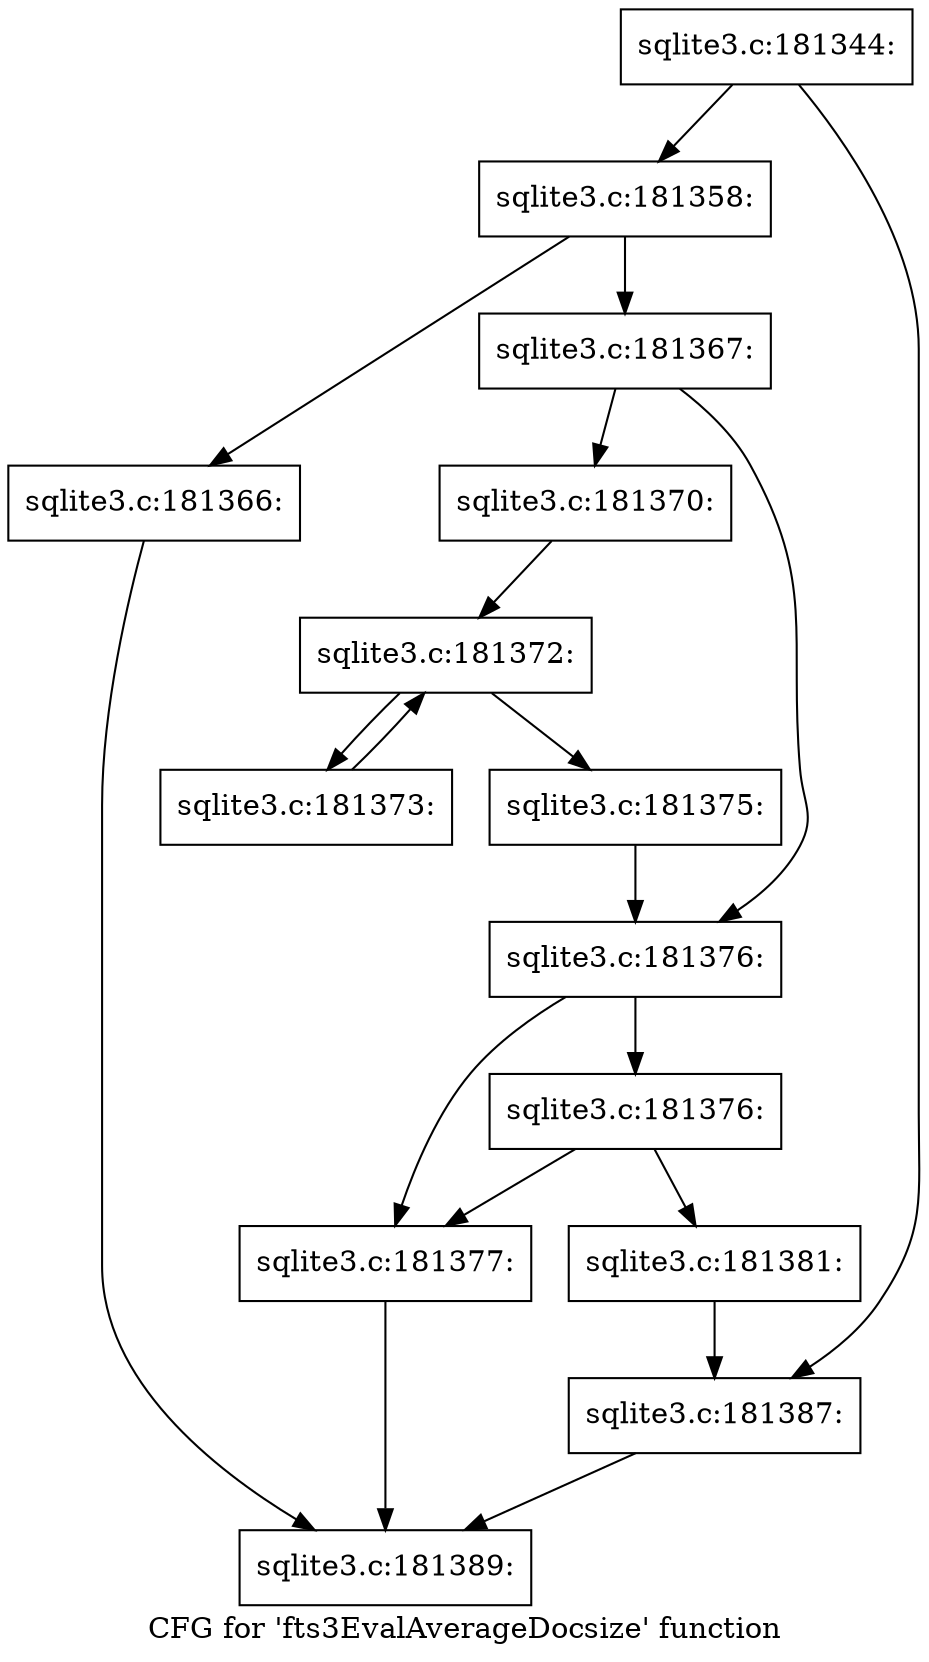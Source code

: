 digraph "CFG for 'fts3EvalAverageDocsize' function" {
	label="CFG for 'fts3EvalAverageDocsize' function";

	Node0x55c0faebba30 [shape=record,label="{sqlite3.c:181344:}"];
	Node0x55c0faebba30 -> Node0x55c0faecda40;
	Node0x55c0faebba30 -> Node0x55c0faecda90;
	Node0x55c0faecda40 [shape=record,label="{sqlite3.c:181358:}"];
	Node0x55c0faecda40 -> Node0x55c0f6c7ddf0;
	Node0x55c0faecda40 -> Node0x55c0faecfce0;
	Node0x55c0f6c7ddf0 [shape=record,label="{sqlite3.c:181366:}"];
	Node0x55c0f6c7ddf0 -> Node0x55c0faebbbb0;
	Node0x55c0faecfce0 [shape=record,label="{sqlite3.c:181367:}"];
	Node0x55c0faecfce0 -> Node0x55c0faed0560;
	Node0x55c0faecfce0 -> Node0x55c0faed05b0;
	Node0x55c0faed0560 [shape=record,label="{sqlite3.c:181370:}"];
	Node0x55c0faed0560 -> Node0x55c0f6b1a390;
	Node0x55c0f6b1a390 [shape=record,label="{sqlite3.c:181372:}"];
	Node0x55c0f6b1a390 -> Node0x55c0faed15f0;
	Node0x55c0f6b1a390 -> Node0x55c0faed1140;
	Node0x55c0faed15f0 [shape=record,label="{sqlite3.c:181373:}"];
	Node0x55c0faed15f0 -> Node0x55c0f6b1a390;
	Node0x55c0faed1140 [shape=record,label="{sqlite3.c:181375:}"];
	Node0x55c0faed1140 -> Node0x55c0faed05b0;
	Node0x55c0faed05b0 [shape=record,label="{sqlite3.c:181376:}"];
	Node0x55c0faed05b0 -> Node0x55c0faed1d30;
	Node0x55c0faed05b0 -> Node0x55c0faed1dd0;
	Node0x55c0faed1dd0 [shape=record,label="{sqlite3.c:181376:}"];
	Node0x55c0faed1dd0 -> Node0x55c0faed1d30;
	Node0x55c0faed1dd0 -> Node0x55c0faed1d80;
	Node0x55c0faed1d30 [shape=record,label="{sqlite3.c:181377:}"];
	Node0x55c0faed1d30 -> Node0x55c0faebbbb0;
	Node0x55c0faed1d80 [shape=record,label="{sqlite3.c:181381:}"];
	Node0x55c0faed1d80 -> Node0x55c0faecda90;
	Node0x55c0faecda90 [shape=record,label="{sqlite3.c:181387:}"];
	Node0x55c0faecda90 -> Node0x55c0faebbbb0;
	Node0x55c0faebbbb0 [shape=record,label="{sqlite3.c:181389:}"];
}
